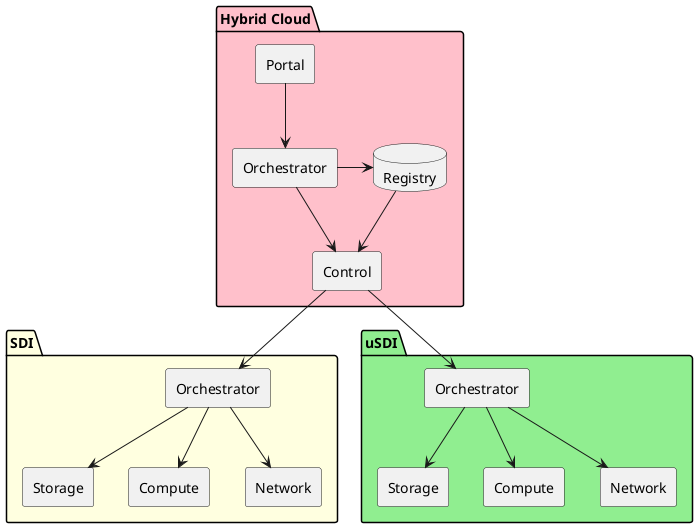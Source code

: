 @startuml
package "Hybrid Cloud" as HC #pink {
  rectangle "Portal" {
  }
  database "Registry" {
  }
  rectangle "Control" {
  }
  rectangle "Orchestrator" {
  }
  Portal --> Orchestrator
  Orchestrator --> Control
  Orchestrator -> Registry
  Registry --> Control
}
package "SDI" #lightyellow {
  rectangle "Orchestrator" as OSDI {
  }
  rectangle "Storage" as SSDI {
  }
  rectangle "Compute" as CSDI {
  }
  rectangle "Network" as NSDI {
  }
  OSDI --> SSDI
  OSDI --> CSDI
  OSDI --> NSDI
}
package "uSDI" #lightgreen {
      rectangle "Orchestrator" as OuSDI {
      }
      rectangle "Storage" as SuSDI {
      }
      rectangle "Compute" as CuSDI {
      }
      rectangle "Network" as NuSDI {
      }
      OuSDI --> SuSDI
      OuSDI --> CuSDI
      OuSDI --> NuSDI
}

Control --> OuSDI
Control --> OSDI
@enduml

